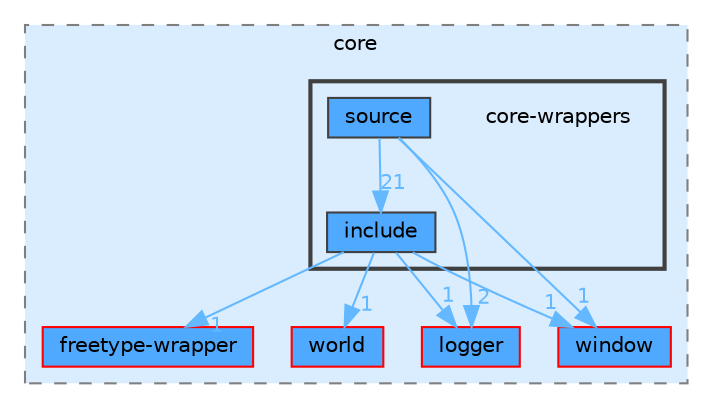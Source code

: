 digraph "lib/core/core-wrappers"
{
 // LATEX_PDF_SIZE
  bgcolor="transparent";
  edge [fontname=Helvetica,fontsize=10,labelfontname=Helvetica,labelfontsize=10];
  node [fontname=Helvetica,fontsize=10,shape=box,height=0.2,width=0.4];
  compound=true
  subgraph clusterdir_a2d5e495f4b604d04f57d90095a59dd6 {
    graph [ bgcolor="#daedff", pencolor="grey50", label="core", fontname=Helvetica,fontsize=10 style="filled,dashed", URL="dir_a2d5e495f4b604d04f57d90095a59dd6.html",tooltip=""]
  dir_135b809e8d250589e5289cad46453686 [label="freetype-wrapper", fillcolor="#4ea9ff", color="red", style="filled", URL="dir_135b809e8d250589e5289cad46453686.html",tooltip=""];
  dir_3abd7e524b18be2791e1cb82bd099322 [label="logger", fillcolor="#4ea9ff", color="red", style="filled", URL="dir_3abd7e524b18be2791e1cb82bd099322.html",tooltip=""];
  dir_2eb4d6a0926ce6cd9d2287e910bc6883 [label="window", fillcolor="#4ea9ff", color="red", style="filled", URL="dir_2eb4d6a0926ce6cd9d2287e910bc6883.html",tooltip=""];
  dir_7eff1fcf245d21a0d58aab4335d9982c [label="world", fillcolor="#4ea9ff", color="red", style="filled", URL="dir_7eff1fcf245d21a0d58aab4335d9982c.html",tooltip=""];
  subgraph clusterdir_3ba74b92108d0f2a02e3c2f0f685a4ec {
    graph [ bgcolor="#daedff", pencolor="grey25", label="", fontname=Helvetica,fontsize=10 style="filled,bold", URL="dir_3ba74b92108d0f2a02e3c2f0f685a4ec.html",tooltip=""]
    dir_3ba74b92108d0f2a02e3c2f0f685a4ec [shape=plaintext, label="core-wrappers"];
  dir_ba83d87c3a4784699bd7bd6f3a8d87ca [label="include", fillcolor="#4ea9ff", color="grey25", style="filled", URL="dir_ba83d87c3a4784699bd7bd6f3a8d87ca.html",tooltip=""];
  dir_f7ecbd7ded5c2a893400c3326acd6591 [label="source", fillcolor="#4ea9ff", color="grey25", style="filled", URL="dir_f7ecbd7ded5c2a893400c3326acd6591.html",tooltip=""];
  }
  }
  dir_ba83d87c3a4784699bd7bd6f3a8d87ca->dir_135b809e8d250589e5289cad46453686 [headlabel="1", labeldistance=1.5 headhref="dir_000004_000003.html" color="steelblue1" fontcolor="steelblue1"];
  dir_ba83d87c3a4784699bd7bd6f3a8d87ca->dir_2eb4d6a0926ce6cd9d2287e910bc6883 [headlabel="1", labeldistance=1.5 headhref="dir_000004_000020.html" color="steelblue1" fontcolor="steelblue1"];
  dir_ba83d87c3a4784699bd7bd6f3a8d87ca->dir_3abd7e524b18be2791e1cb82bd099322 [headlabel="1", labeldistance=1.5 headhref="dir_000004_000013.html" color="steelblue1" fontcolor="steelblue1"];
  dir_ba83d87c3a4784699bd7bd6f3a8d87ca->dir_7eff1fcf245d21a0d58aab4335d9982c [headlabel="1", labeldistance=1.5 headhref="dir_000004_000021.html" color="steelblue1" fontcolor="steelblue1"];
  dir_f7ecbd7ded5c2a893400c3326acd6591->dir_2eb4d6a0926ce6cd9d2287e910bc6883 [headlabel="1", labeldistance=1.5 headhref="dir_000014_000020.html" color="steelblue1" fontcolor="steelblue1"];
  dir_f7ecbd7ded5c2a893400c3326acd6591->dir_3abd7e524b18be2791e1cb82bd099322 [headlabel="2", labeldistance=1.5 headhref="dir_000014_000013.html" color="steelblue1" fontcolor="steelblue1"];
  dir_f7ecbd7ded5c2a893400c3326acd6591->dir_ba83d87c3a4784699bd7bd6f3a8d87ca [headlabel="21", labeldistance=1.5 headhref="dir_000014_000004.html" color="steelblue1" fontcolor="steelblue1"];
}
